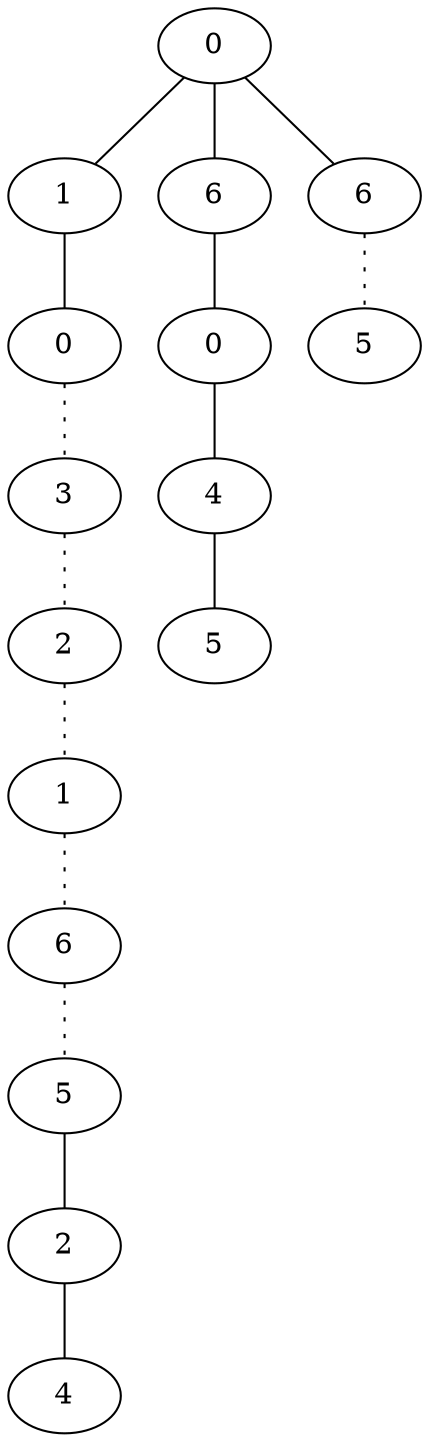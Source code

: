 graph {
a0[label=0];
a1[label=1];
a2[label=0];
a3[label=3];
a4[label=2];
a5[label=1];
a6[label=6];
a7[label=5];
a8[label=2];
a9[label=4];
a10[label=6];
a11[label=0];
a12[label=4];
a13[label=5];
a14[label=6];
a15[label=5];
a0 -- a1;
a0 -- a10;
a0 -- a14;
a1 -- a2;
a2 -- a3 [style=dotted];
a3 -- a4 [style=dotted];
a4 -- a5 [style=dotted];
a5 -- a6 [style=dotted];
a6 -- a7 [style=dotted];
a7 -- a8;
a8 -- a9;
a10 -- a11;
a11 -- a12;
a12 -- a13;
a14 -- a15 [style=dotted];
}
